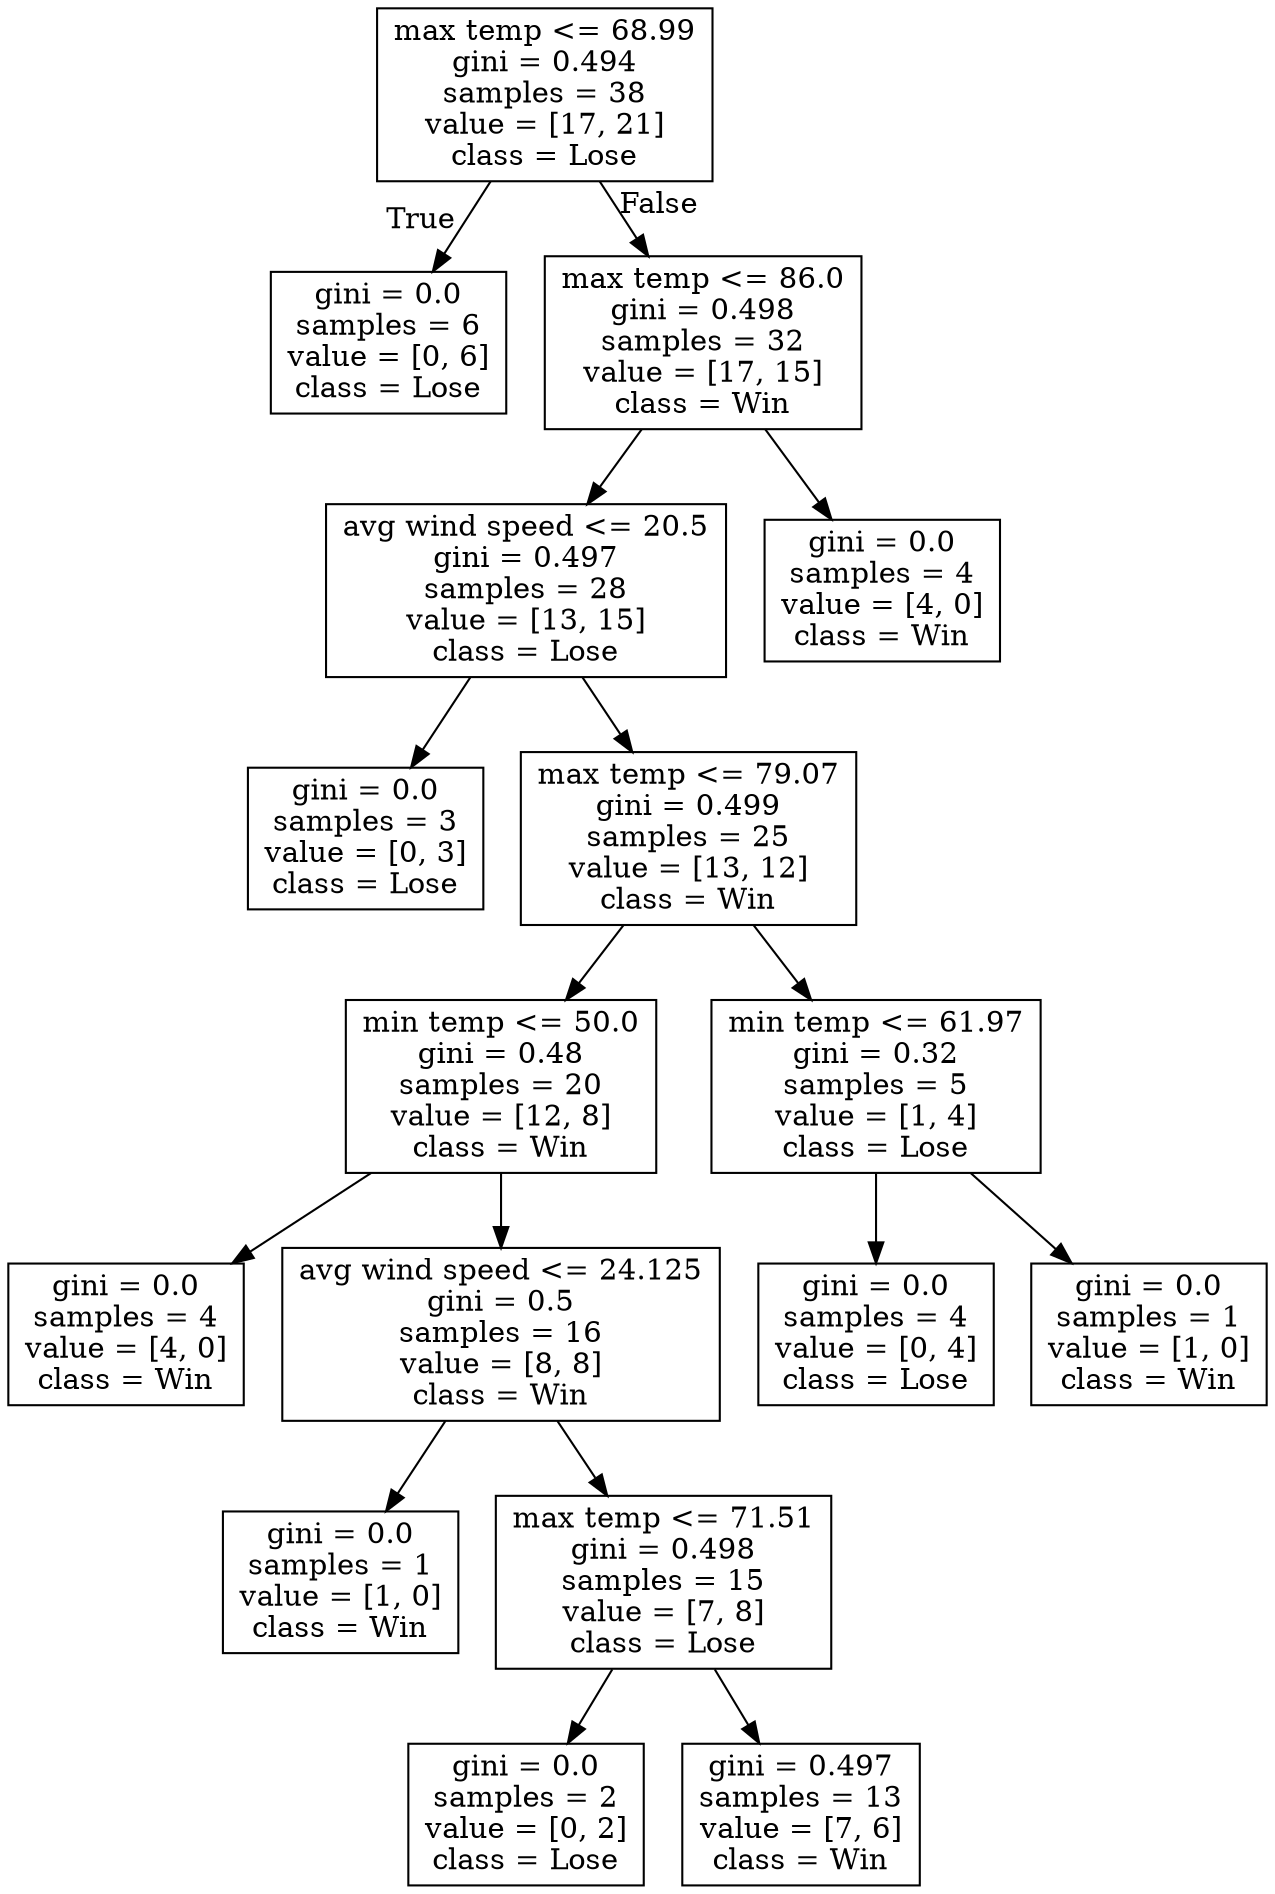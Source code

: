 digraph Tree {
node [shape=box] ;
0 [label="max temp <= 68.99\ngini = 0.494\nsamples = 38\nvalue = [17, 21]\nclass = Lose"] ;
1 [label="gini = 0.0\nsamples = 6\nvalue = [0, 6]\nclass = Lose"] ;
0 -> 1 [labeldistance=2.5, labelangle=45, headlabel="True"] ;
2 [label="max temp <= 86.0\ngini = 0.498\nsamples = 32\nvalue = [17, 15]\nclass = Win"] ;
0 -> 2 [labeldistance=2.5, labelangle=-45, headlabel="False"] ;
3 [label="avg wind speed <= 20.5\ngini = 0.497\nsamples = 28\nvalue = [13, 15]\nclass = Lose"] ;
2 -> 3 ;
4 [label="gini = 0.0\nsamples = 3\nvalue = [0, 3]\nclass = Lose"] ;
3 -> 4 ;
5 [label="max temp <= 79.07\ngini = 0.499\nsamples = 25\nvalue = [13, 12]\nclass = Win"] ;
3 -> 5 ;
6 [label="min temp <= 50.0\ngini = 0.48\nsamples = 20\nvalue = [12, 8]\nclass = Win"] ;
5 -> 6 ;
7 [label="gini = 0.0\nsamples = 4\nvalue = [4, 0]\nclass = Win"] ;
6 -> 7 ;
8 [label="avg wind speed <= 24.125\ngini = 0.5\nsamples = 16\nvalue = [8, 8]\nclass = Win"] ;
6 -> 8 ;
9 [label="gini = 0.0\nsamples = 1\nvalue = [1, 0]\nclass = Win"] ;
8 -> 9 ;
10 [label="max temp <= 71.51\ngini = 0.498\nsamples = 15\nvalue = [7, 8]\nclass = Lose"] ;
8 -> 10 ;
11 [label="gini = 0.0\nsamples = 2\nvalue = [0, 2]\nclass = Lose"] ;
10 -> 11 ;
12 [label="gini = 0.497\nsamples = 13\nvalue = [7, 6]\nclass = Win"] ;
10 -> 12 ;
13 [label="min temp <= 61.97\ngini = 0.32\nsamples = 5\nvalue = [1, 4]\nclass = Lose"] ;
5 -> 13 ;
14 [label="gini = 0.0\nsamples = 4\nvalue = [0, 4]\nclass = Lose"] ;
13 -> 14 ;
15 [label="gini = 0.0\nsamples = 1\nvalue = [1, 0]\nclass = Win"] ;
13 -> 15 ;
16 [label="gini = 0.0\nsamples = 4\nvalue = [4, 0]\nclass = Win"] ;
2 -> 16 ;
}